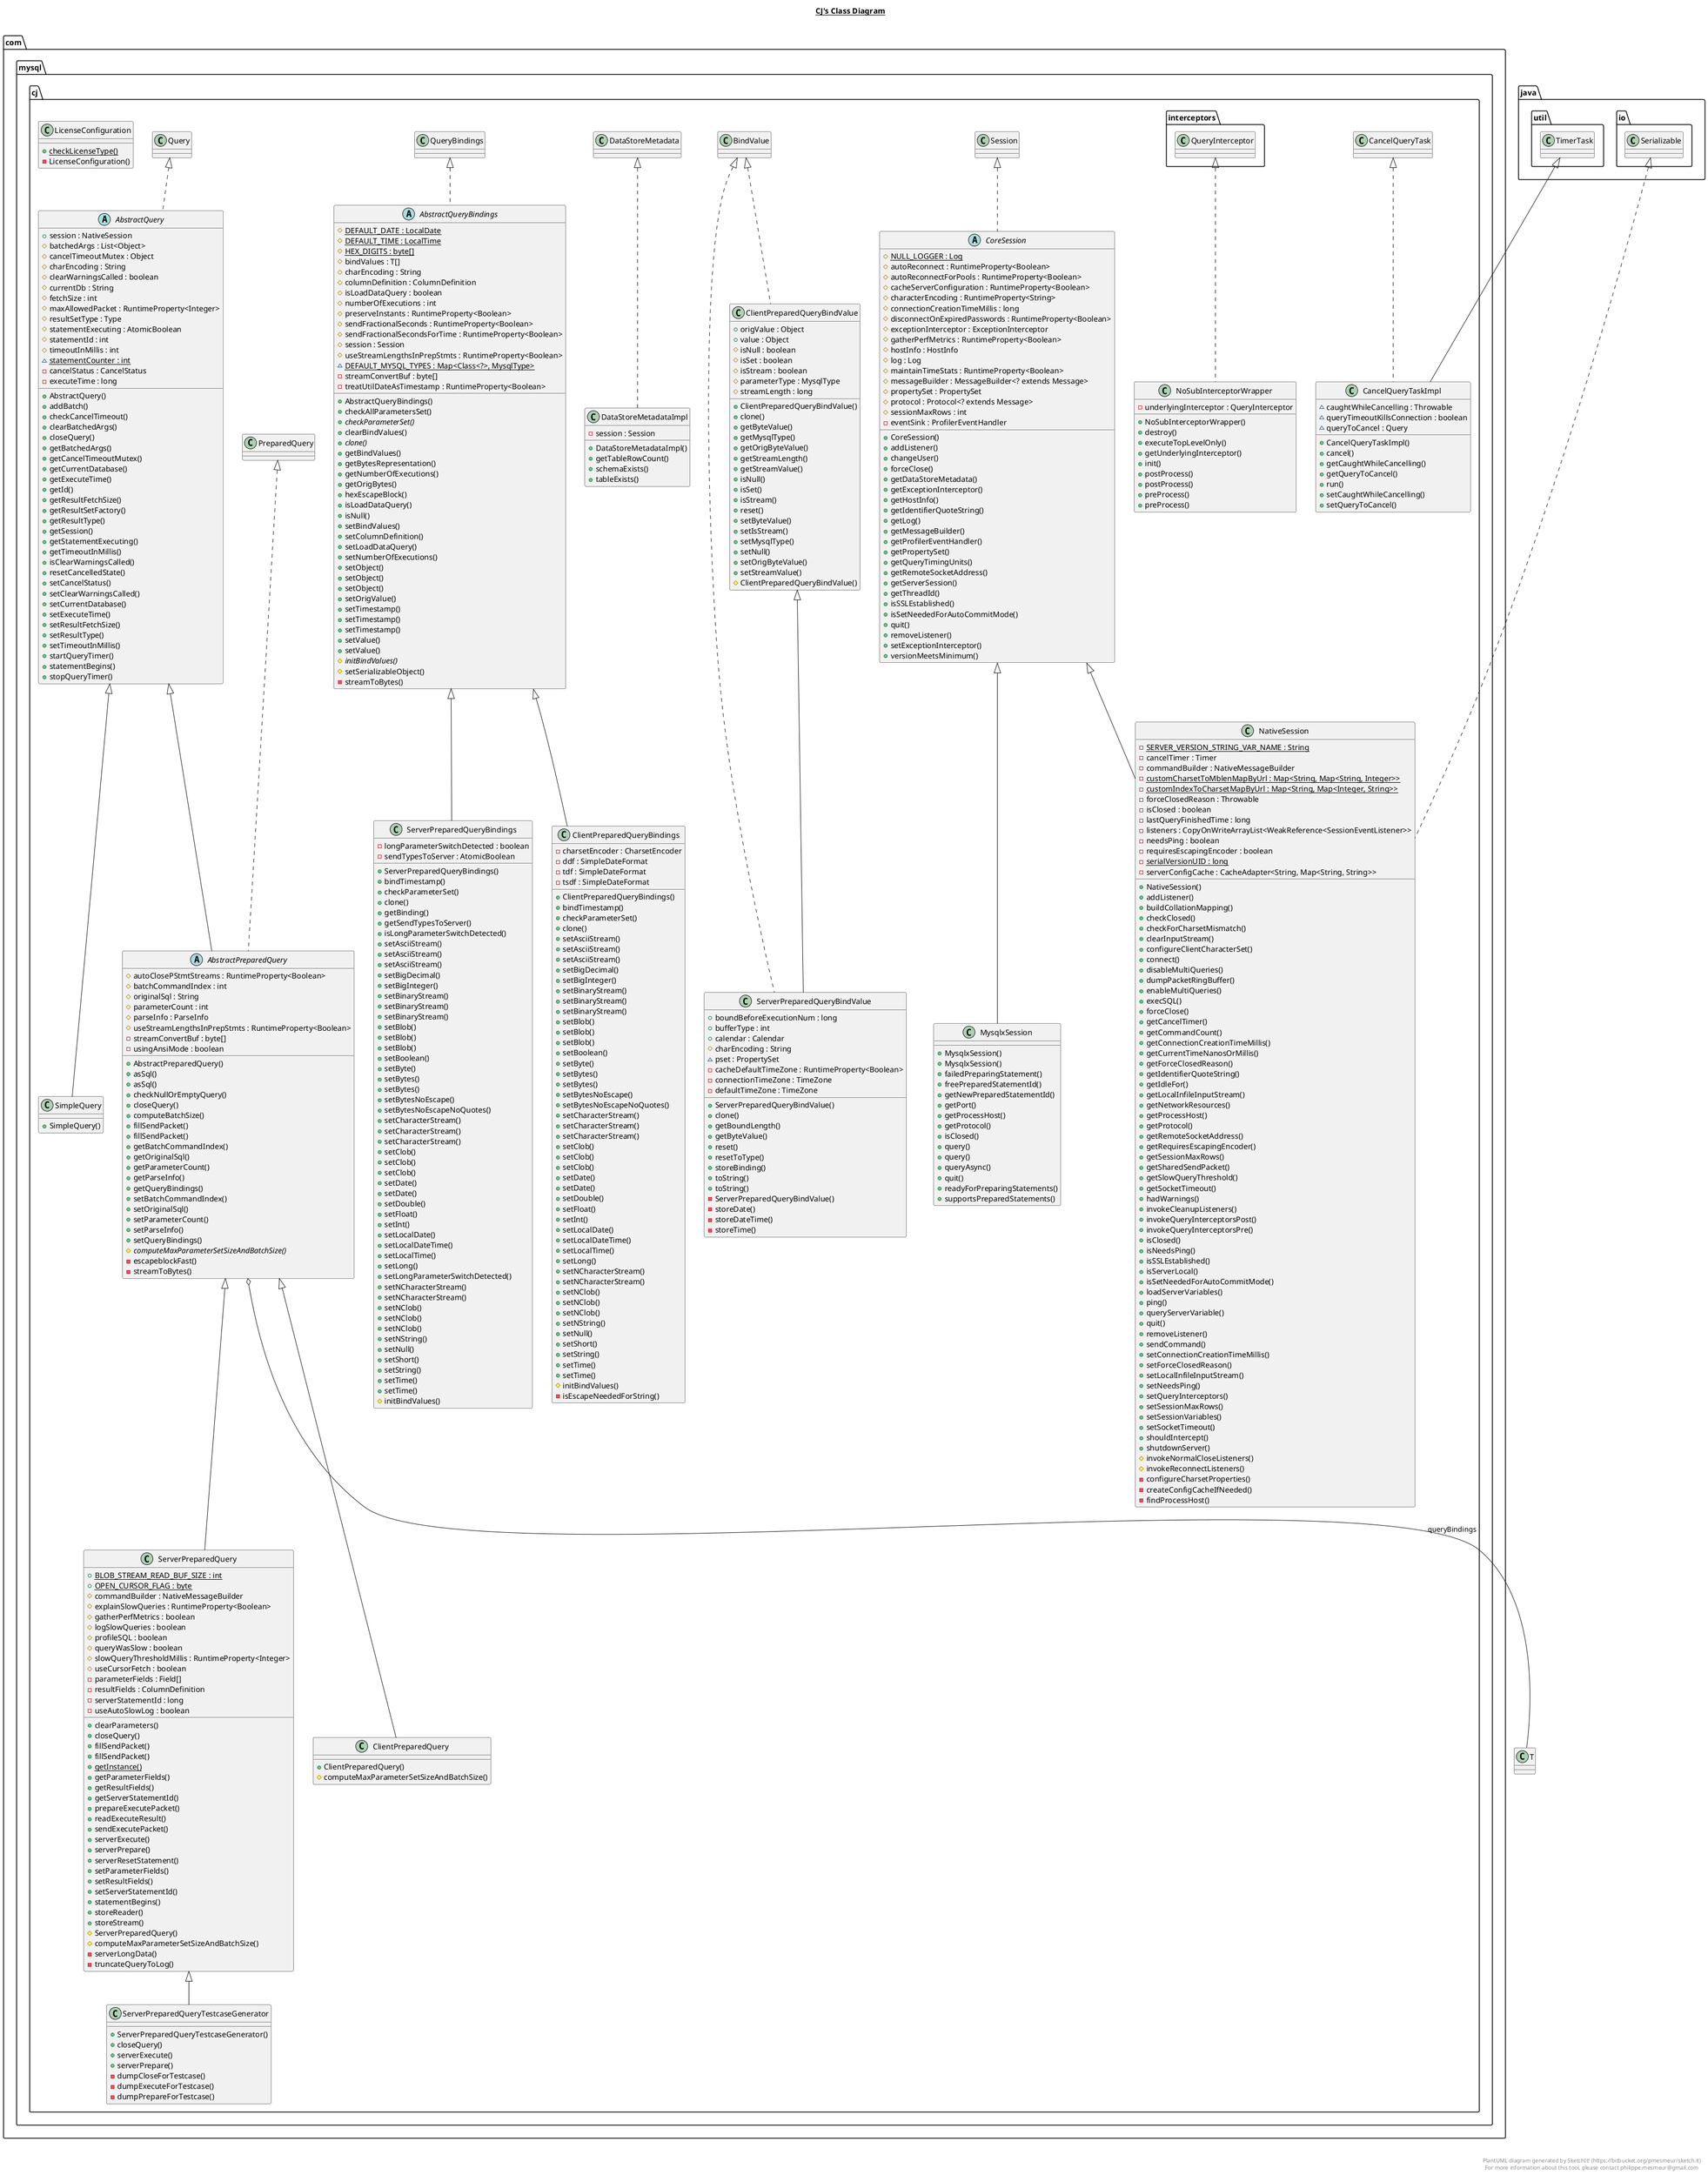 @startuml

title __CJ's Class Diagram__\n

  namespace com.mysql.cj {
    abstract class com.mysql.cj.AbstractPreparedQuery {
        # autoClosePStmtStreams : RuntimeProperty<Boolean>
        # batchCommandIndex : int
        # originalSql : String
        # parameterCount : int
        # parseInfo : ParseInfo
        # useStreamLengthsInPrepStmts : RuntimeProperty<Boolean>
        - streamConvertBuf : byte[]
        - usingAnsiMode : boolean
        + AbstractPreparedQuery()
        + asSql()
        + asSql()
        + checkNullOrEmptyQuery()
        + closeQuery()
        + computeBatchSize()
        + fillSendPacket()
        + fillSendPacket()
        + getBatchCommandIndex()
        + getOriginalSql()
        + getParameterCount()
        + getParseInfo()
        + getQueryBindings()
        + setBatchCommandIndex()
        + setOriginalSql()
        + setParameterCount()
        + setParseInfo()
        + setQueryBindings()
        {abstract} # computeMaxParameterSetSizeAndBatchSize()
        - escapeblockFast()
        - streamToBytes()
    }
  }
  

  namespace com.mysql.cj {
    abstract class com.mysql.cj.AbstractQuery {
        + session : NativeSession
        # batchedArgs : List<Object>
        # cancelTimeoutMutex : Object
        # charEncoding : String
        # clearWarningsCalled : boolean
        # currentDb : String
        # fetchSize : int
        # maxAllowedPacket : RuntimeProperty<Integer>
        # resultSetType : Type
        # statementExecuting : AtomicBoolean
        # statementId : int
        # timeoutInMillis : int
        {static} ~ statementCounter : int
        - cancelStatus : CancelStatus
        - executeTime : long
        + AbstractQuery()
        + addBatch()
        + checkCancelTimeout()
        + clearBatchedArgs()
        + closeQuery()
        + getBatchedArgs()
        + getCancelTimeoutMutex()
        + getCurrentDatabase()
        + getExecuteTime()
        + getId()
        + getResultFetchSize()
        + getResultSetFactory()
        + getResultType()
        + getSession()
        + getStatementExecuting()
        + getTimeoutInMillis()
        + isClearWarningsCalled()
        + resetCancelledState()
        + setCancelStatus()
        + setClearWarningsCalled()
        + setCurrentDatabase()
        + setExecuteTime()
        + setResultFetchSize()
        + setResultType()
        + setTimeoutInMillis()
        + startQueryTimer()
        + statementBegins()
        + stopQueryTimer()
    }
  }
  

  namespace com.mysql.cj {
    abstract class com.mysql.cj.AbstractQueryBindings {
        {static} # DEFAULT_DATE : LocalDate
        {static} # DEFAULT_TIME : LocalTime
        {static} # HEX_DIGITS : byte[]
        # bindValues : T[]
        # charEncoding : String
        # columnDefinition : ColumnDefinition
        # isLoadDataQuery : boolean
        # numberOfExecutions : int
        # preserveInstants : RuntimeProperty<Boolean>
        # sendFractionalSeconds : RuntimeProperty<Boolean>
        # sendFractionalSecondsForTime : RuntimeProperty<Boolean>
        # session : Session
        # useStreamLengthsInPrepStmts : RuntimeProperty<Boolean>
        {static} ~ DEFAULT_MYSQL_TYPES : Map<Class<?>, MysqlType>
        - streamConvertBuf : byte[]
        - treatUtilDateAsTimestamp : RuntimeProperty<Boolean>
        + AbstractQueryBindings()
        + checkAllParametersSet()
        {abstract} + checkParameterSet()
        + clearBindValues()
        {abstract} + clone()
        + getBindValues()
        + getBytesRepresentation()
        + getNumberOfExecutions()
        + getOrigBytes()
        + hexEscapeBlock()
        + isLoadDataQuery()
        + isNull()
        + setBindValues()
        + setColumnDefinition()
        + setLoadDataQuery()
        + setNumberOfExecutions()
        + setObject()
        + setObject()
        + setObject()
        + setOrigValue()
        + setTimestamp()
        + setTimestamp()
        + setTimestamp()
        + setValue()
        + setValue()
        {abstract} # initBindValues()
        # setSerializableObject()
        - streamToBytes()
    }
  }
  

  namespace com.mysql.cj {
    class com.mysql.cj.CancelQueryTaskImpl {
        ~ caughtWhileCancelling : Throwable
        ~ queryTimeoutKillsConnection : boolean
        ~ queryToCancel : Query
        + CancelQueryTaskImpl()
        + cancel()
        + getCaughtWhileCancelling()
        + getQueryToCancel()
        + run()
        + setCaughtWhileCancelling()
        + setQueryToCancel()
    }
  }
  

  namespace com.mysql.cj {
    class com.mysql.cj.ClientPreparedQuery {
        + ClientPreparedQuery()
        # computeMaxParameterSetSizeAndBatchSize()
    }
  }
  

  namespace com.mysql.cj {
    class com.mysql.cj.ClientPreparedQueryBindValue {
        + origValue : Object
        + value : Object
        # isNull : boolean
        # isSet : boolean
        # isStream : boolean
        # parameterType : MysqlType
        # streamLength : long
        + ClientPreparedQueryBindValue()
        + clone()
        + getByteValue()
        + getMysqlType()
        + getOrigByteValue()
        + getStreamLength()
        + getStreamValue()
        + isNull()
        + isSet()
        + isStream()
        + reset()
        + setByteValue()
        + setIsStream()
        + setMysqlType()
        + setNull()
        + setOrigByteValue()
        + setStreamValue()
        # ClientPreparedQueryBindValue()
    }
  }
  

  namespace com.mysql.cj {
    class com.mysql.cj.ClientPreparedQueryBindings {
        - charsetEncoder : CharsetEncoder
        - ddf : SimpleDateFormat
        - tdf : SimpleDateFormat
        - tsdf : SimpleDateFormat
        + ClientPreparedQueryBindings()
        + bindTimestamp()
        + checkParameterSet()
        + clone()
        + setAsciiStream()
        + setAsciiStream()
        + setAsciiStream()
        + setBigDecimal()
        + setBigInteger()
        + setBinaryStream()
        + setBinaryStream()
        + setBinaryStream()
        + setBlob()
        + setBlob()
        + setBlob()
        + setBoolean()
        + setByte()
        + setBytes()
        + setBytes()
        + setBytesNoEscape()
        + setBytesNoEscapeNoQuotes()
        + setCharacterStream()
        + setCharacterStream()
        + setCharacterStream()
        + setClob()
        + setClob()
        + setClob()
        + setDate()
        + setDate()
        + setDouble()
        + setFloat()
        + setInt()
        + setLocalDate()
        + setLocalDateTime()
        + setLocalTime()
        + setLong()
        + setNCharacterStream()
        + setNCharacterStream()
        + setNClob()
        + setNClob()
        + setNClob()
        + setNString()
        + setNull()
        + setShort()
        + setString()
        + setTime()
        + setTime()
        # initBindValues()
        - isEscapeNeededForString()
    }
  }
  

  namespace com.mysql.cj {
    abstract class com.mysql.cj.CoreSession {
        {static} # NULL_LOGGER : Log
        # autoReconnect : RuntimeProperty<Boolean>
        # autoReconnectForPools : RuntimeProperty<Boolean>
        # cacheServerConfiguration : RuntimeProperty<Boolean>
        # characterEncoding : RuntimeProperty<String>
        # connectionCreationTimeMillis : long
        # disconnectOnExpiredPasswords : RuntimeProperty<Boolean>
        # exceptionInterceptor : ExceptionInterceptor
        # gatherPerfMetrics : RuntimeProperty<Boolean>
        # hostInfo : HostInfo
        # log : Log
        # maintainTimeStats : RuntimeProperty<Boolean>
        # messageBuilder : MessageBuilder<? extends Message>
        # propertySet : PropertySet
        # protocol : Protocol<? extends Message>
        # sessionMaxRows : int
        - eventSink : ProfilerEventHandler
        + CoreSession()
        + addListener()
        + changeUser()
        + forceClose()
        + getDataStoreMetadata()
        + getExceptionInterceptor()
        + getHostInfo()
        + getIdentifierQuoteString()
        + getLog()
        + getMessageBuilder()
        + getProfilerEventHandler()
        + getPropertySet()
        + getQueryTimingUnits()
        + getRemoteSocketAddress()
        + getServerSession()
        + getThreadId()
        + isSSLEstablished()
        + isSetNeededForAutoCommitMode()
        + quit()
        + removeListener()
        + setExceptionInterceptor()
        + versionMeetsMinimum()
    }
  }
  

  namespace com.mysql.cj {
    class com.mysql.cj.DataStoreMetadataImpl {
        - session : Session
        + DataStoreMetadataImpl()
        + getTableRowCount()
        + schemaExists()
        + tableExists()
    }
  }
  

  namespace com.mysql.cj {
    class com.mysql.cj.LicenseConfiguration {
        {static} + checkLicenseType()
        - LicenseConfiguration()
    }
  }
  

  namespace com.mysql.cj {
    class com.mysql.cj.MysqlxSession {
        + MysqlxSession()
        + MysqlxSession()
        + failedPreparingStatement()
        + freePreparedStatementId()
        + getNewPreparedStatementId()
        + getPort()
        + getProcessHost()
        + getProtocol()
        + isClosed()
        + query()
        + query()
        + queryAsync()
        + quit()
        + readyForPreparingStatements()
        + supportsPreparedStatements()
    }
  }
  

  namespace com.mysql.cj {
    class com.mysql.cj.NativeSession {
        {static} - SERVER_VERSION_STRING_VAR_NAME : String
        - cancelTimer : Timer
        - commandBuilder : NativeMessageBuilder
        {static} - customCharsetToMblenMapByUrl : Map<String, Map<String, Integer>>
        {static} - customIndexToCharsetMapByUrl : Map<String, Map<Integer, String>>
        - forceClosedReason : Throwable
        - isClosed : boolean
        - lastQueryFinishedTime : long
        - listeners : CopyOnWriteArrayList<WeakReference<SessionEventListener>>
        - needsPing : boolean
        - requiresEscapingEncoder : boolean
        {static} - serialVersionUID : long
        - serverConfigCache : CacheAdapter<String, Map<String, String>>
        + NativeSession()
        + addListener()
        + buildCollationMapping()
        + checkClosed()
        + checkForCharsetMismatch()
        + clearInputStream()
        + configureClientCharacterSet()
        + connect()
        + disableMultiQueries()
        + dumpPacketRingBuffer()
        + enableMultiQueries()
        + execSQL()
        + forceClose()
        + getCancelTimer()
        + getCommandCount()
        + getConnectionCreationTimeMillis()
        + getCurrentTimeNanosOrMillis()
        + getForceClosedReason()
        + getIdentifierQuoteString()
        + getIdleFor()
        + getLocalInfileInputStream()
        + getNetworkResources()
        + getProcessHost()
        + getProtocol()
        + getRemoteSocketAddress()
        + getRequiresEscapingEncoder()
        + getSessionMaxRows()
        + getSharedSendPacket()
        + getSlowQueryThreshold()
        + getSocketTimeout()
        + hadWarnings()
        + invokeCleanupListeners()
        + invokeQueryInterceptorsPost()
        + invokeQueryInterceptorsPre()
        + isClosed()
        + isNeedsPing()
        + isSSLEstablished()
        + isServerLocal()
        + isSetNeededForAutoCommitMode()
        + loadServerVariables()
        + ping()
        + queryServerVariable()
        + quit()
        + removeListener()
        + sendCommand()
        + setConnectionCreationTimeMillis()
        + setForceClosedReason()
        + setLocalInfileInputStream()
        + setNeedsPing()
        + setQueryInterceptors()
        + setSessionMaxRows()
        + setSessionVariables()
        + setSocketTimeout()
        + shouldIntercept()
        + shutdownServer()
        # invokeNormalCloseListeners()
        # invokeReconnectListeners()
        - configureCharsetProperties()
        - createConfigCacheIfNeeded()
        - findProcessHost()
    }
  }
  

  namespace com.mysql.cj {
    class com.mysql.cj.NoSubInterceptorWrapper {
        - underlyingInterceptor : QueryInterceptor
        + NoSubInterceptorWrapper()
        + destroy()
        + executeTopLevelOnly()
        + getUnderlyingInterceptor()
        + init()
        + postProcess()
        + postProcess()
        + preProcess()
        + preProcess()
    }
  }
  

  namespace com.mysql.cj {
    class com.mysql.cj.ServerPreparedQuery {
        {static} + BLOB_STREAM_READ_BUF_SIZE : int
        {static} + OPEN_CURSOR_FLAG : byte
        # commandBuilder : NativeMessageBuilder
        # explainSlowQueries : RuntimeProperty<Boolean>
        # gatherPerfMetrics : boolean
        # logSlowQueries : boolean
        # profileSQL : boolean
        # queryWasSlow : boolean
        # slowQueryThresholdMillis : RuntimeProperty<Integer>
        # useCursorFetch : boolean
        - parameterFields : Field[]
        - resultFields : ColumnDefinition
        - serverStatementId : long
        - useAutoSlowLog : boolean
        + clearParameters()
        + closeQuery()
        + fillSendPacket()
        + fillSendPacket()
        {static} + getInstance()
        + getParameterFields()
        + getResultFields()
        + getServerStatementId()
        + prepareExecutePacket()
        + readExecuteResult()
        + sendExecutePacket()
        + serverExecute()
        + serverPrepare()
        + serverResetStatement()
        + setParameterFields()
        + setResultFields()
        + setServerStatementId()
        + statementBegins()
        + storeReader()
        + storeStream()
        # ServerPreparedQuery()
        # computeMaxParameterSetSizeAndBatchSize()
        - serverLongData()
        - truncateQueryToLog()
    }
  }
  

  namespace com.mysql.cj {
    class com.mysql.cj.ServerPreparedQueryBindValue {
        + boundBeforeExecutionNum : long
        + bufferType : int
        + calendar : Calendar
        # charEncoding : String
        ~ pset : PropertySet
        - cacheDefaultTimeZone : RuntimeProperty<Boolean>
        - connectionTimeZone : TimeZone
        - defaultTimeZone : TimeZone
        + ServerPreparedQueryBindValue()
        + clone()
        + getBoundLength()
        + getByteValue()
        + reset()
        + resetToType()
        + storeBinding()
        + toString()
        + toString()
        - ServerPreparedQueryBindValue()
        - storeDate()
        - storeDateTime()
        - storeTime()
    }
  }
  

  namespace com.mysql.cj {
    class com.mysql.cj.ServerPreparedQueryBindings {
        - longParameterSwitchDetected : boolean
        - sendTypesToServer : AtomicBoolean
        + ServerPreparedQueryBindings()
        + bindTimestamp()
        + checkParameterSet()
        + clone()
        + getBinding()
        + getSendTypesToServer()
        + isLongParameterSwitchDetected()
        + setAsciiStream()
        + setAsciiStream()
        + setAsciiStream()
        + setBigDecimal()
        + setBigInteger()
        + setBinaryStream()
        + setBinaryStream()
        + setBinaryStream()
        + setBlob()
        + setBlob()
        + setBlob()
        + setBoolean()
        + setByte()
        + setBytes()
        + setBytes()
        + setBytesNoEscape()
        + setBytesNoEscapeNoQuotes()
        + setCharacterStream()
        + setCharacterStream()
        + setCharacterStream()
        + setClob()
        + setClob()
        + setClob()
        + setDate()
        + setDate()
        + setDouble()
        + setFloat()
        + setInt()
        + setLocalDate()
        + setLocalDateTime()
        + setLocalTime()
        + setLong()
        + setLongParameterSwitchDetected()
        + setNCharacterStream()
        + setNCharacterStream()
        + setNClob()
        + setNClob()
        + setNClob()
        + setNString()
        + setNull()
        + setShort()
        + setString()
        + setTime()
        + setTime()
        # initBindValues()
    }
  }
  

  namespace com.mysql.cj {
    class com.mysql.cj.ServerPreparedQueryTestcaseGenerator {
        + ServerPreparedQueryTestcaseGenerator()
        + closeQuery()
        + serverExecute()
        + serverPrepare()
        - dumpCloseForTestcase()
        - dumpExecuteForTestcase()
        - dumpPrepareForTestcase()
    }
  }
  

  namespace com.mysql.cj {
    class com.mysql.cj.SimpleQuery {
        + SimpleQuery()
    }
  }
  

  com.mysql.cj.AbstractPreparedQuery .up.|> com.mysql.cj.PreparedQuery
  com.mysql.cj.AbstractPreparedQuery -up-|> com.mysql.cj.AbstractQuery
  com.mysql.cj.AbstractPreparedQuery o-- T : queryBindings
  com.mysql.cj.AbstractQuery .up.|> com.mysql.cj.Query
  com.mysql.cj.AbstractQueryBindings .up.|> com.mysql.cj.QueryBindings
  com.mysql.cj.CancelQueryTaskImpl .up.|> com.mysql.cj.CancelQueryTask
  com.mysql.cj.CancelQueryTaskImpl -up-|> java.util.TimerTask
  com.mysql.cj.ClientPreparedQuery -up-|> com.mysql.cj.AbstractPreparedQuery
  com.mysql.cj.ClientPreparedQueryBindValue .up.|> com.mysql.cj.BindValue
  com.mysql.cj.ClientPreparedQueryBindings -up-|> com.mysql.cj.AbstractQueryBindings
  com.mysql.cj.CoreSession .up.|> com.mysql.cj.Session
  com.mysql.cj.DataStoreMetadataImpl .up.|> com.mysql.cj.DataStoreMetadata
  com.mysql.cj.MysqlxSession -up-|> com.mysql.cj.CoreSession
  com.mysql.cj.NativeSession .up.|> java.io.Serializable
  com.mysql.cj.NativeSession -up-|> com.mysql.cj.CoreSession
  com.mysql.cj.NoSubInterceptorWrapper .up.|> com.mysql.cj.interceptors.QueryInterceptor
  com.mysql.cj.ServerPreparedQuery -up-|> com.mysql.cj.AbstractPreparedQuery
  com.mysql.cj.ServerPreparedQueryBindValue .up.|> com.mysql.cj.BindValue
  com.mysql.cj.ServerPreparedQueryBindValue -up-|> com.mysql.cj.ClientPreparedQueryBindValue
  com.mysql.cj.ServerPreparedQueryBindings -up-|> com.mysql.cj.AbstractQueryBindings
  com.mysql.cj.ServerPreparedQueryTestcaseGenerator -up-|> com.mysql.cj.ServerPreparedQuery
  com.mysql.cj.SimpleQuery -up-|> com.mysql.cj.AbstractQuery


right footer


PlantUML diagram generated by SketchIt! (https://bitbucket.org/pmesmeur/sketch.it)
For more information about this tool, please contact philippe.mesmeur@gmail.com
endfooter

@enduml
